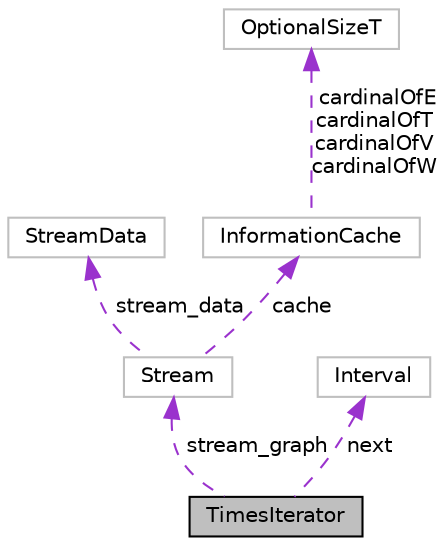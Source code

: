 digraph "TimesIterator"
{
 // LATEX_PDF_SIZE
  edge [fontname="Helvetica",fontsize="10",labelfontname="Helvetica",labelfontsize="10"];
  node [fontname="Helvetica",fontsize="10",shape=record];
  Node1 [label="TimesIterator",height=0.2,width=0.4,color="black", fillcolor="grey75", style="filled", fontcolor="black",tooltip=" "];
  Node2 -> Node1 [dir="back",color="darkorchid3",fontsize="10",style="dashed",label=" stream_graph" ];
  Node2 [label="Stream",height=0.2,width=0.4,color="grey75", fillcolor="white", style="filled",URL="$structStream.html",tooltip=" "];
  Node3 -> Node2 [dir="back",color="darkorchid3",fontsize="10",style="dashed",label=" stream_data" ];
  Node3 [label="StreamData",height=0.2,width=0.4,color="grey75", fillcolor="white", style="filled",URL="$structStreamData.html",tooltip=" "];
  Node4 -> Node2 [dir="back",color="darkorchid3",fontsize="10",style="dashed",label=" cache" ];
  Node4 [label="InformationCache",height=0.2,width=0.4,color="grey75", fillcolor="white", style="filled",URL="$structInformationCache.html",tooltip=" "];
  Node5 -> Node4 [dir="back",color="darkorchid3",fontsize="10",style="dashed",label=" cardinalOfE\ncardinalOfT\ncardinalOfV\ncardinalOfW" ];
  Node5 [label="OptionalSizeT",height=0.2,width=0.4,color="grey75", fillcolor="white", style="filled",URL="$structOptionalSizeT.html",tooltip=" "];
  Node6 -> Node1 [dir="back",color="darkorchid3",fontsize="10",style="dashed",label=" next" ];
  Node6 [label="Interval",height=0.2,width=0.4,color="grey75", fillcolor="white", style="filled",URL="$structInterval.html",tooltip=" "];
}
